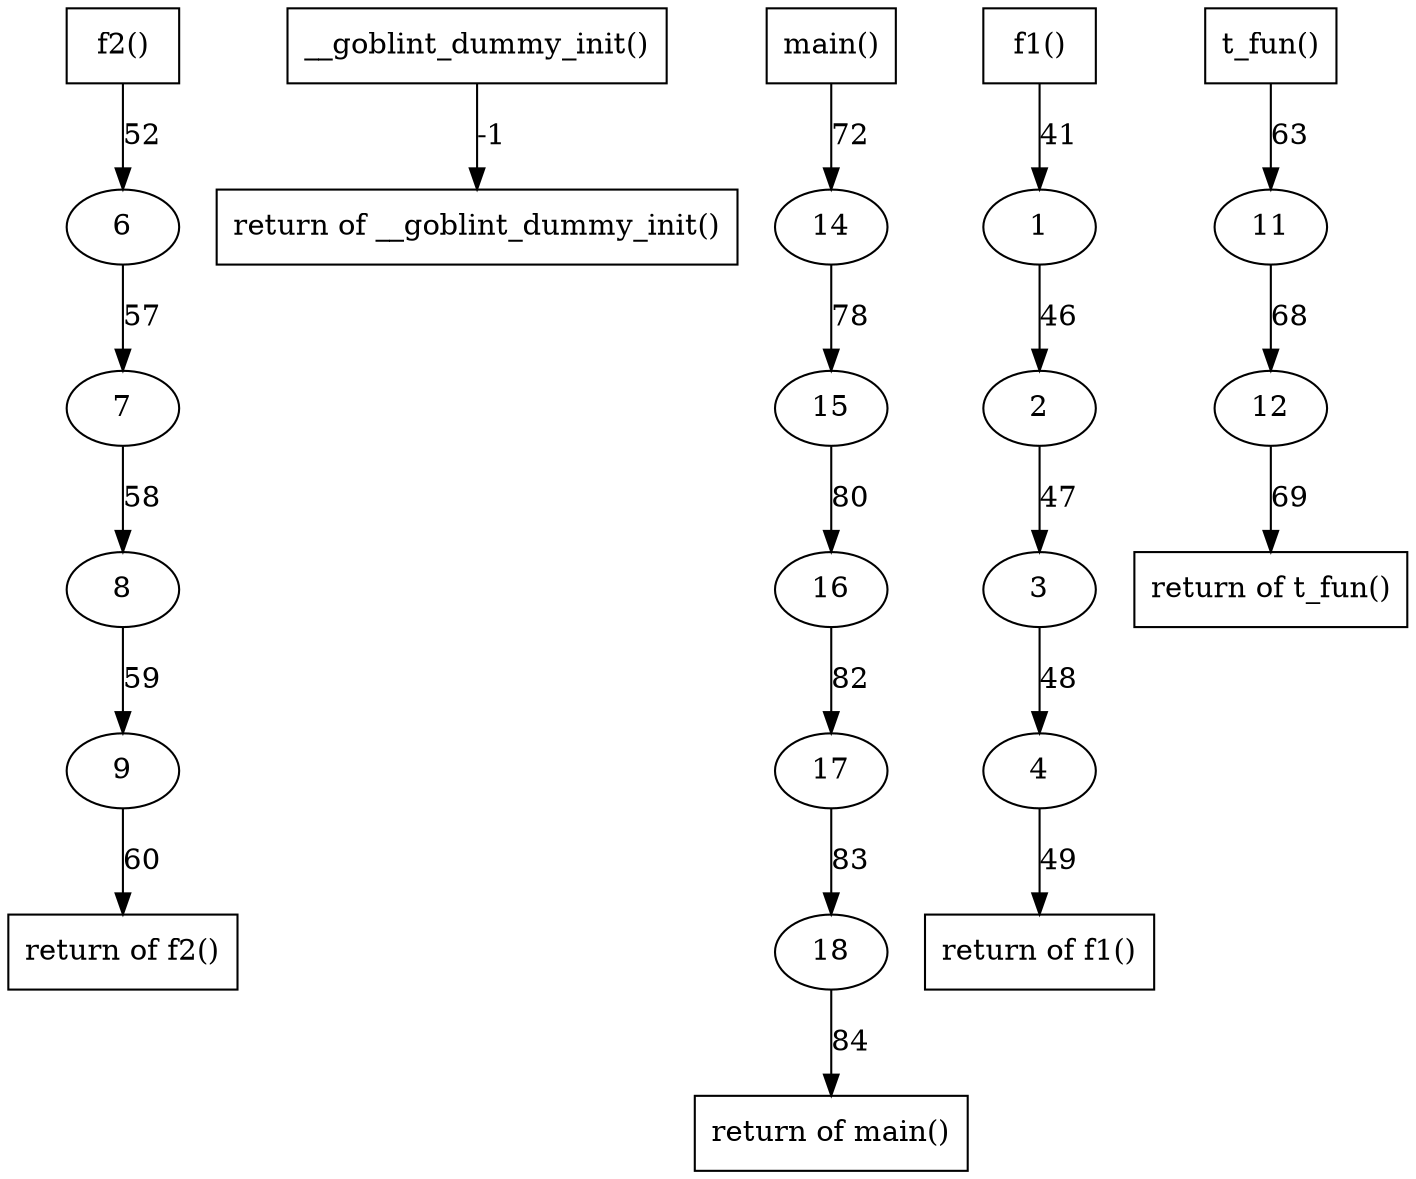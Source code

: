 digraph cfg {
	node [];
	7 -> 8 [label = "58"] ;
	fun3 -> ret3 [label = "-1"] ;
	9 -> ret338 [label = "60"] ;
	fun343 -> 14 [label = "72"] ;
	4 -> ret336 [label = "49"] ;
	1 -> 2 [label = "46"] ;
	17 -> 18 [label = "83"] ;
	fun340 -> 11 [label = "63"] ;
	11 -> 12 [label = "68"] ;
	8 -> 9 [label = "59"] ;
	3 -> 4 [label = "48"] ;
	2 -> 3 [label = "47"] ;
	18 -> ret343 [label = "84"] ;
	15 -> 16 [label = "80"] ;
	6 -> 7 [label = "57"] ;
	14 -> 15 [label = "78"] ;
	16 -> 17 [label = "82"] ;
	12 -> ret340 [label = "69"] ;
	fun336 -> 1 [label = "41"] ;
	fun338 -> 6 [label = "52"] ;
	8 [];
	ret3 [label="return of __goblint_dummy_init()",shape=box];
	fun338 [label="f2()",shape=box];
	ret338 [label="return of f2()",shape=box];
	14 [];
	ret336 [label="return of f1()",shape=box];
	fun336 [label="f1()",shape=box];
	fun340 [label="t_fun()",shape=box];
	2 [];
	18 [];
	11 [];
	12 [];
	9 [];
	4 [];
	3 [];
	ret343 [label="return of main()",shape=box];
	fun343 [label="main()",shape=box];
	16 [];
	7 [];
	15 [];
	17 [];
	fun3 [label="__goblint_dummy_init()",shape=box];
	ret340 [label="return of t_fun()",shape=box];
	1 [];
	6 [];
}
